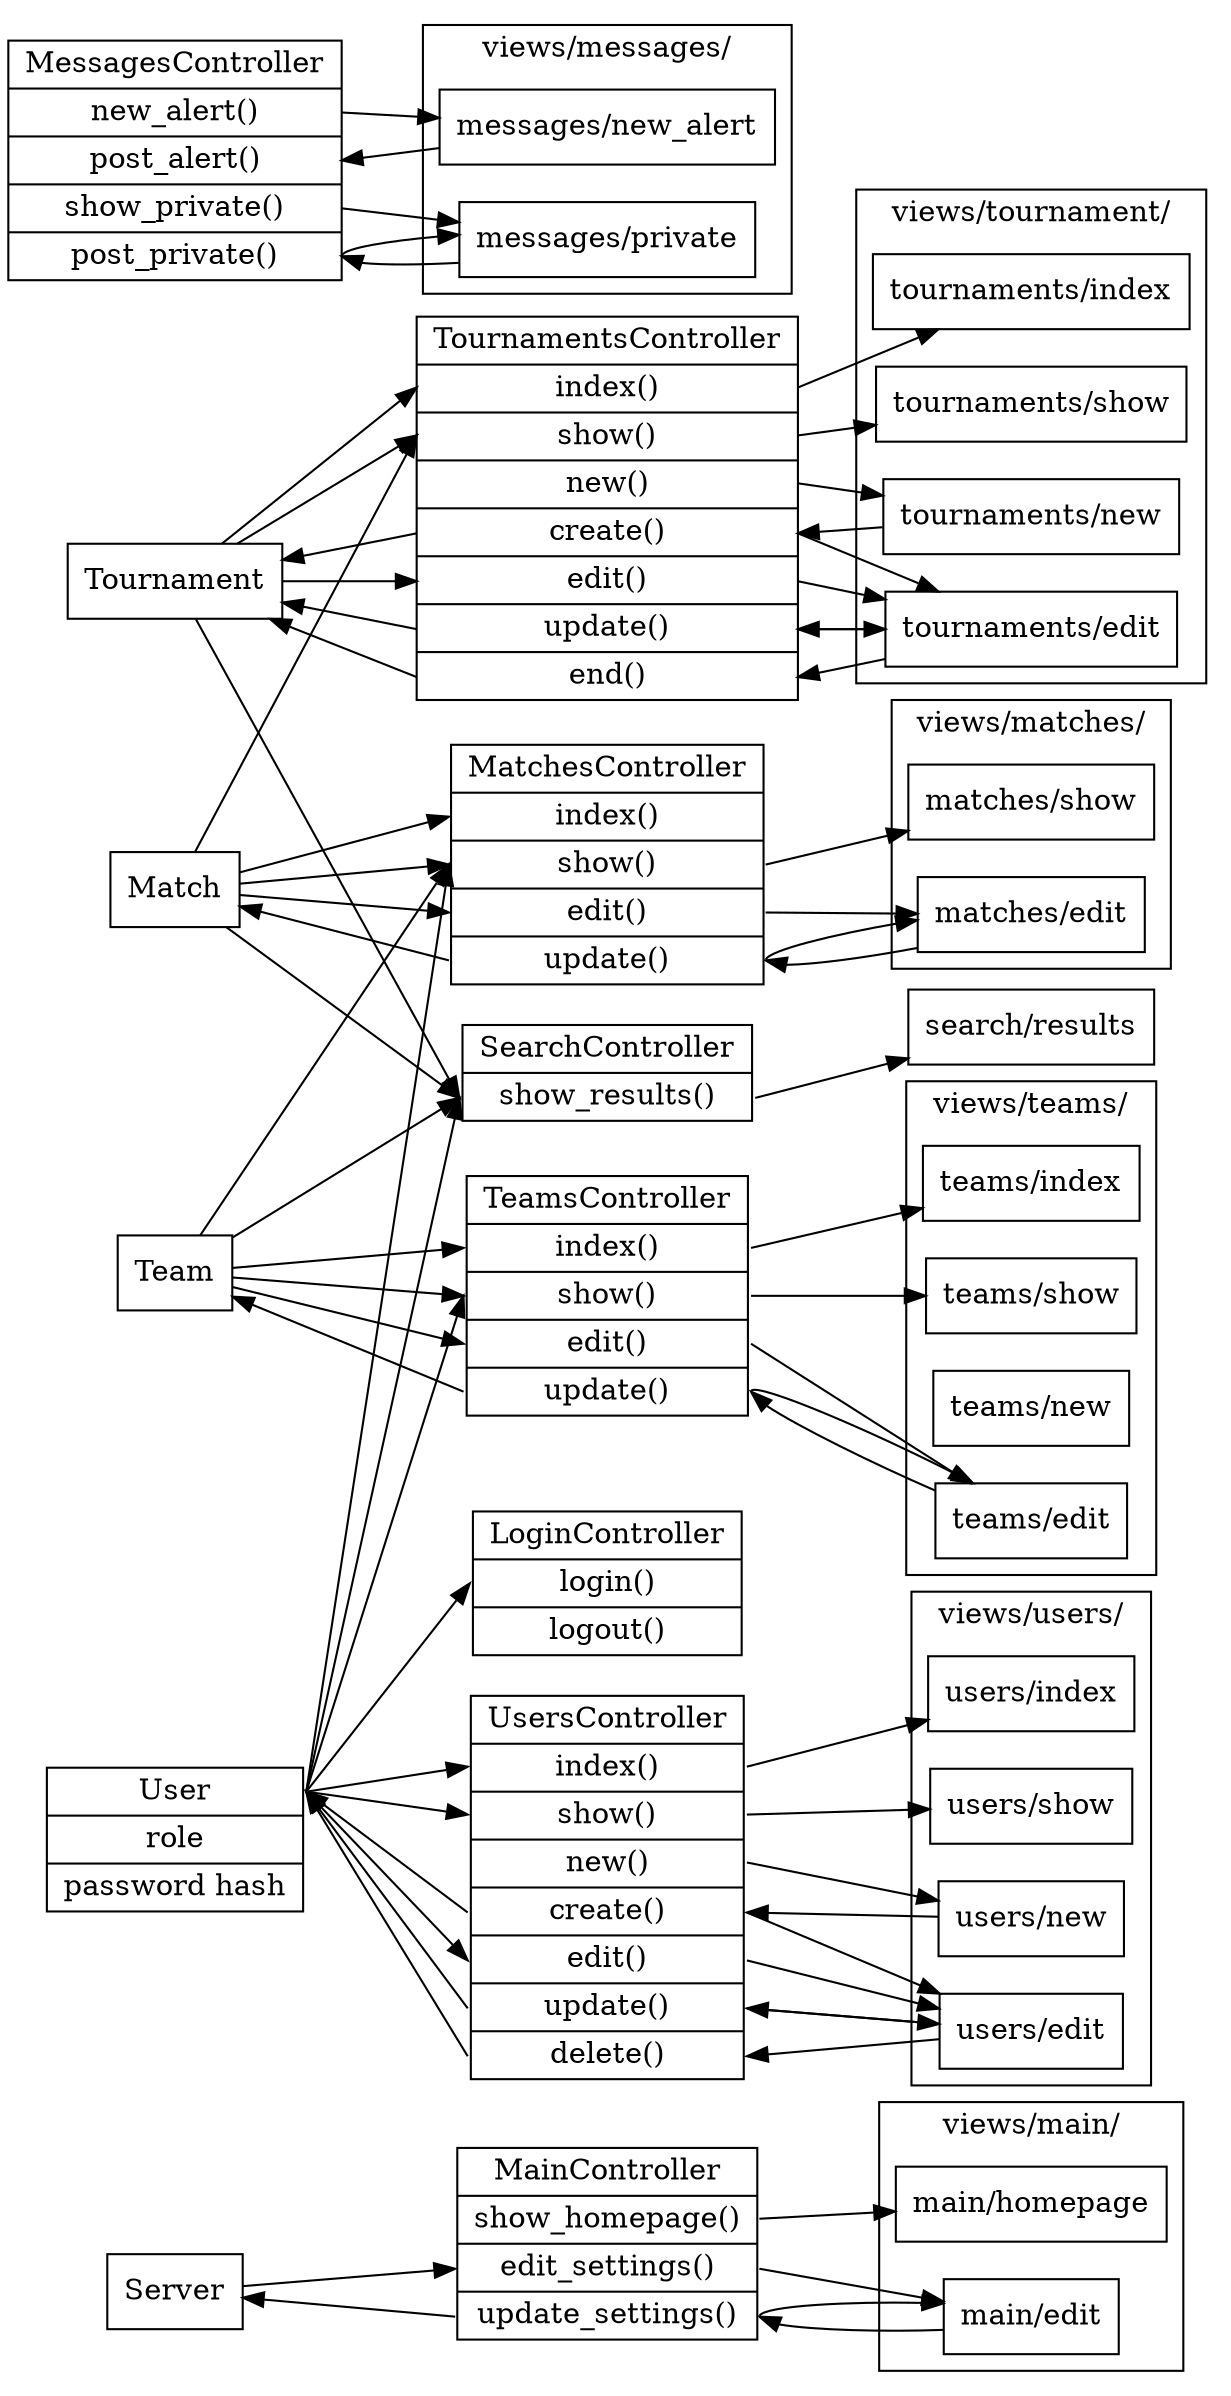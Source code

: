 digraph systemModel {
	rankdir="LR";
	splines="line";

	subgraph _clusterModels {
		label="Models"
		node[shape="record"];

		//BaseModel[label="<main> ActiveRecord::Base (abstract)"]

		Server[label="<main> Server"];
		Tournament[label="<main> Tournament"];
		Match[label="<main> Match"];
		Team[label="<main> Team"];
		User[label="<main> User | <attr_role> role | <attr_pw> password hash"];
	}

	subgraph _clusterViews {
		label="views/";
		node[shape="rectangle"]

		/*
		layouts_application[label="layouts/application (abstract)"]
		subgraph clusterViewsCommon {
			label="views/common/";
			common_permission_denied[label="common/permission_denied"];
			common_invalid[label="common/invalid"];
		}
		*/
		subgraph clusterViewsMain {
			label="views/main/";
			main_homepage[label="main/homepage"];
			main_edit[label="main/edit"];
		}
		search_results[label="search/results"];
		subgraph clusterViewsMessages {
			label="views/messages/";
			messages_new_alert[label="messages/new_alert"];
			messages_private[label="messages/private"];
		}
		subgraph clusterViewsTournament {
			label="views/tournament/";
			tournaments_index[label="tournaments/index"];
			tournaments_show[label="tournaments/show"];
			tournaments_new[label="tournaments/new"];
			tournaments_edit[label="tournaments/edit"];
		}
		subgraph clusterViewsMatches {
			label="views/matches/";
			matches_show[label="matches/show"];
			matches_edit[label="matches/edit"];
		}
		subgraph clusterViewsTeams {
			label="views/teams/";
			teams_index[label="teams/index"];
			teams_show[label="teams/show"];
			teams_new[label="teams/new"];
			teams_edit[label="teams/edit"];
		}
		subgraph clusterViewsUsers {
			label="views/users/";
			users_index[label="users/index"];
			users_new[label="users/new"];
			users_show[label="users/show"];
			users_edit[label="users/edit"];
		}
	}

	subgraph _clusterControllers {
		label="Controllers";
		node[shape="record"];

		//ApplicationController[label="<main> ApplicationController (abstract)"];

		MainController[label="<main> MainController | <index> show_homepage() | <edit> edit_settings() | <update> update_settings()"];
		LoginController[label="<main> LoginController | <login> login() | <logout> logout()"];
		SearchController[label="<main> SearchController | <show_results> show_results()"];
		MessagesController[label="<main> MessagesController | <new_alert> new_alert() | <post_alert> post_alert() | <show_private> show_private() | <post_private> post_private()"];
		TournamentsController[label="<main> TournamentsController | <index> index() | <show> show() | <new> new() | <create> create() | <edit> edit() | <update> update() | <end> end()"];
		MatchesController[label="<main> MatchesController | <index> index() | <show> show() | <edit> edit() | <update> update()"];
		TeamsController[label="<main> TeamsController | <index> index() | <show> show() | <edit> edit() | <update> update()"]
		UsersController[label="<main> UsersController | <index> index() | <show> show() | <new> new() | <create> create() | <edit> edit() | <update> update() | <delete> delete()"]
	}

	/*
	subgraph inheritance {
		# Kludge: Have a arrow going both ways, but one invisible, so
		# that it doesn't try to force a position

		# models

		Server:main -> BaseModel[arrowhead=onormal];
		BaseModel -> Server:main[style=invis];

		Tournament:main -> BaseModel[arrowhead=onormal];
		BaseModel -> Tournament:main[style=invis];

		Match:main -> BaseModel[arrowhead=onormal];
		BaseModel -> Match:main[style=invis];

		Team:main -> BaseModel[arrowhead=onormal];
		BaseModel -> Team:main[style=invis];

		User:main -> BaseModel[arrowhead=onormal];
		BaseModel -> User:main[style=invis];

		# views

		common_permission_denied -> layouts_application[arrowhead=onormal];
		layouts_application -> common_permission_denied[style=invis];

		common_invalid -> layouts_application[arrowhead=onormal];
		layouts_application -> common_invalid[style=invis];

		main_homepage -> layouts_application[arrowhead=onormal];
		layouts_application -> main_homepage[style=invis];

		main_edit -> layouts_application[arrowhead=onormal];
		layouts_application -> main_edit[style=invis];

		messages_new_alert -> layouts_application[arrowhead=onormal];
		layouts_application -> messages_new_alert[style=invis];

		messages_private -> layouts_application[arrowhead=onormal];
		layouts_application -> messages_private[style=invis];

		tournaments_index -> layouts_application[arrowhead=onormal];
		layouts_application -> tournaments_index[style=invis];

		tournaments_show -> layouts_application[arrowhead=onormal];
		layouts_application -> tournaments_show[style=invis];

		tournaments_new -> layouts_application[arrowhead=onormal];
		layouts_application -> tournaments_new[style=invis];

		tournaments_edit -> layouts_application[arrowhead=onormal];
		layouts_application -> tournaments_edit[style=invis];

		matches_show -> layouts_application[arrowhead=onormal];
		layouts_application -> matches_show[style=invis];

		matches_edit -> layouts_application[arrowhead=onormal];
		layouts_application -> matches_edit[style=invis];

		teams_index -> layouts_application[arrowhead=onormal];
		layouts_application -> teams_index[style=invis];

		teams_show -> layouts_application[arrowhead=onormal];
		layouts_application -> teams_show[style=invis];

		teams_new -> layouts_application[arrowhead=onormal];
		layouts_application -> teams_new[style=invis];

		teams_edit -> layouts_application[arrowhead=onormal];
		layouts_application -> teams_edit[style=invis];

		users_index -> layouts_application[arrowhead=onormal];
		layouts_application -> users_index[style=invis];

		users_new -> layouts_application[arrowhead=onormal];
		layouts_application -> users_new[style=invis];

		users_show -> layouts_application[arrowhead=onormal];
		layouts_application -> users_show[style=invis];

		users_edit -> layouts_application[arrowhead=onormal];
		layouts_application -> users_edit[style=invis];

		# controllers

		MainController:main -> ApplicationController[arrowhead="onormal"];
		ApplicationController -> MainController:main[style=invis];

		TournamentsController:main -> ApplicationController[arrowhead="onormal"];
		ApplicationController -> TournamentsController:main[style=invis];

		MessagesController:main -> ApplicationController[arrowhead="onormal"];
		ApplicationController -> MessagesController:main[style=invis];

		LoginController:main -> ApplicationController[arrowhead="onormal"];
		ApplicationController -> LoginController:main[style=invis];

		SearchController:main -> ApplicationController[arrowhead="onormal"];
		ApplicationController -> SearchController:main[style=invis];

		UsersController:main -> ApplicationController[arrowhead="onormal"];
		ApplicationController -> UsersController:main[style=invis];

		MatchesController:main -> ApplicationController[arrowhead="onormal"];
		ApplicationController -> MatchesController:main[style=invis];
	}
	*/

	###################################################################
	# controller/view relations
	###################################################################
	MainController:index -> main_homepage;
	MainController:edit -> main_edit -> MainController:update -> main_edit;

	#LoginController:login -> common_permission_denied;
	#LoginController:logout -> common_invalid;

	SearchController:show_results -> search_results;

	MessagesController:new_alert -> messages_new_alert -> MessagesController:post_alert;
	MessagesController:show_private -> messages_private -> MessagesController:post_private -> messages_private;

	TournamentsController:index -> tournaments_index;
	TournamentsController:show -> tournaments_show;
	TournamentsController:new -> tournaments_new -> TournamentsController:create -> tournaments_edit -> TournamentsController:end;
	TournamentsController:edit -> tournaments_edit -> TournamentsController:update -> tournaments_edit;

	MatchesController:show -> matches_show;
	MatchesController:edit -> matches_edit -> MatchesController:update -> matches_edit;

	TeamsController:index -> teams_index;
	TeamsController:show -> teams_show;
	TeamsController:edit -> teams_edit -> TeamsController:update -> teams_edit;

	UsersController:index -> users_index;
	UsersController:show -> users_show;
	UsersController:new -> users_new -> UsersController:create -> users_edit -> UsersController:delete;
	UsersController:edit -> users_edit -> UsersController:update -> users_edit;

	###################################################################
	# controller/model relations
	###################################################################
	Server:main -> MainController:edit;
	MainController:update -> Server:main;

	User:main -> LoginController:login;

	Tournament:main -> SearchController:show_results;
	Match:main -> SearchController:show_results;
	Team:main -> SearchController:show_results;
	User:main -> SearchController:show_results;

	Tournament:main -> TournamentsController:index;
	Tournament:main -> TournamentsController:show;
	Match:main -> TournamentsController:show;
	Tournament:main -> TournamentsController:edit;
	TournamentsController:create -> Tournament:main;
	TournamentsController:update -> Tournament:main;
	TournamentsController:end -> Tournament:main;

	Match:main -> MatchesController:index;
	Match:main -> MatchesController:show;
	Team:main -> MatchesController:show;
	User:main -> MatchesController:show;
	Match:main -> MatchesController:edit;
	MatchesController:update -> Match:main;

	Team:main -> TeamsController:index;
	Team:main -> TeamsController:show;
	User:main -> TeamsController:show;
	Team:main -> TeamsController:edit;
	TeamsController:update -> Team:main;

	User:main -> UsersController:index;
	User:main -> UsersController:show;
	User:main -> UsersController:edit;
	UsersController:create -> User:main;
	UsersController:update -> User:main;
	UsersController:delete -> User:main;
}
